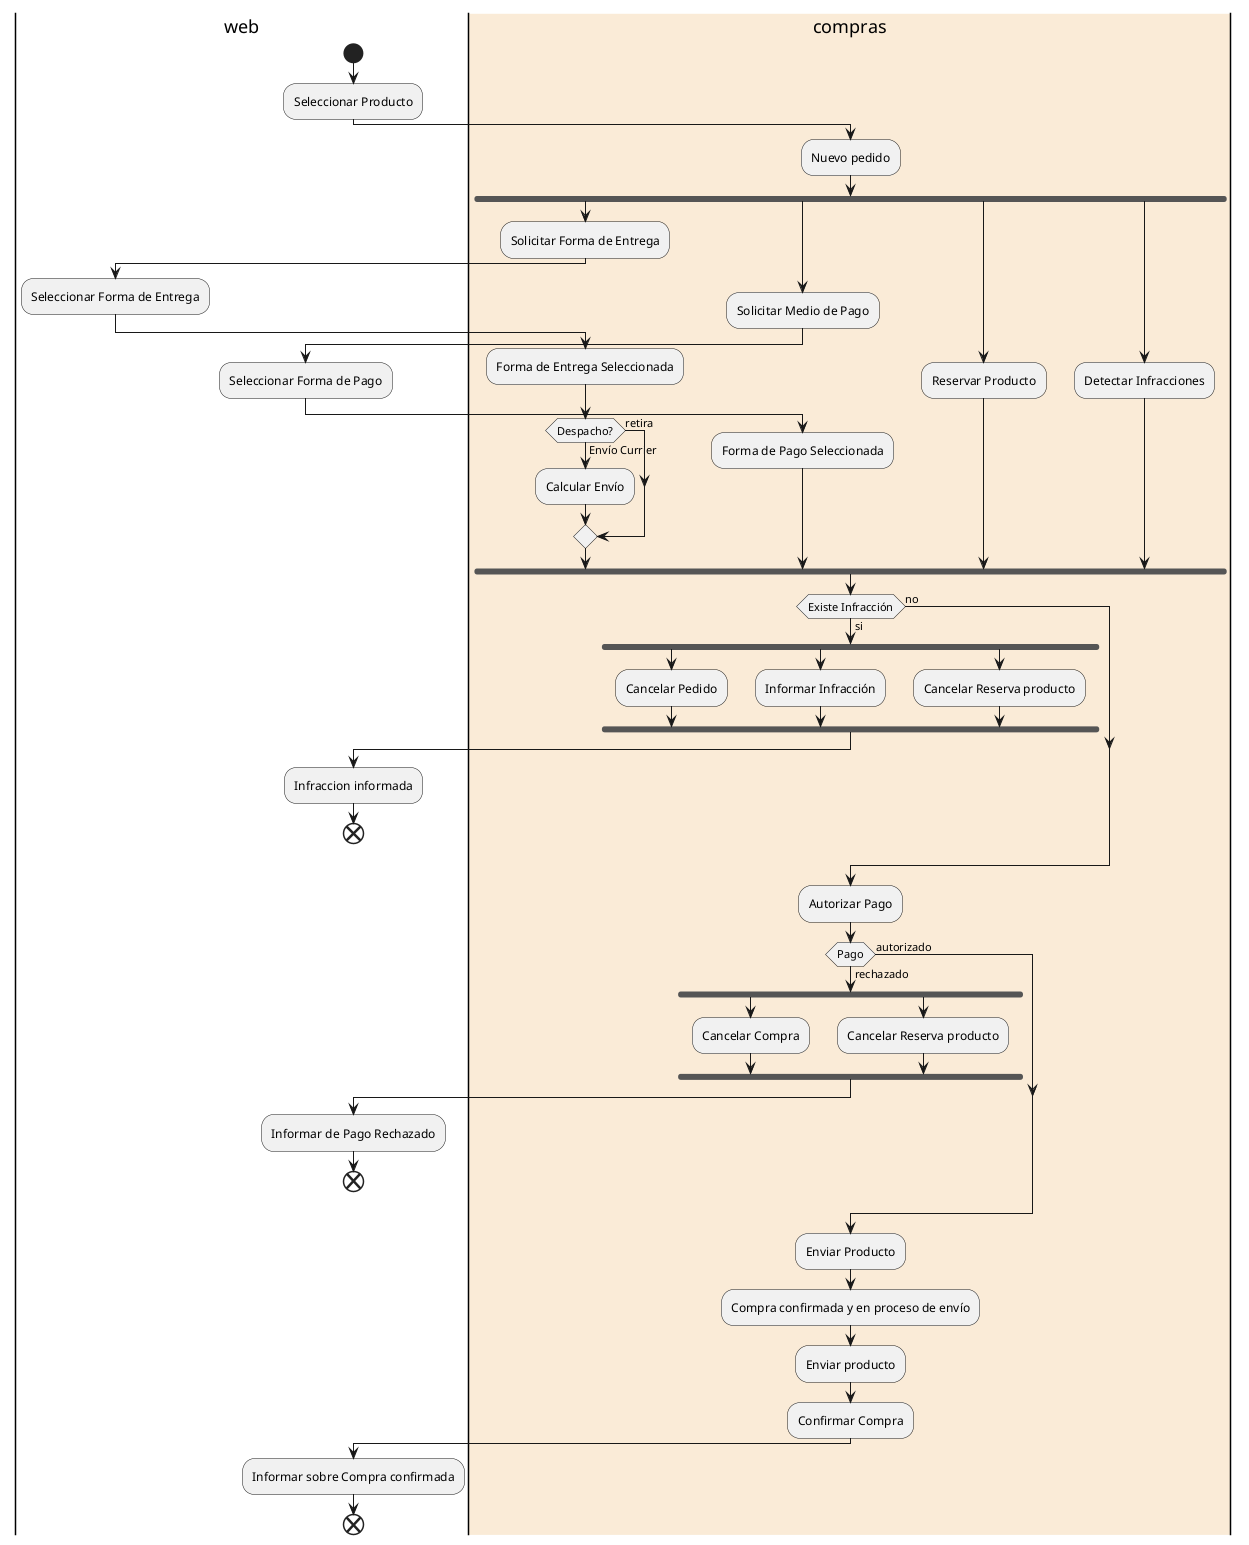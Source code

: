 @startuml workflow-livre-markket-monolitic-secuencial
|web|
|#AntiqueWhite|compras|
|web|
start
:Seleccionar Producto;
|compras|
:Nuevo pedido;
fork
|compras|
:Solicitar Forma de Entrega;
|web|
:Seleccionar Forma de Entrega;
|compras|
:Forma de Entrega Seleccionada;
if (Despacho?) then (Envío Currier)
:Calcular Envío;
else (retira)
endif
fork again
:Solicitar Medio de Pago; 
|web|
:Seleccionar Forma de Pago;
|compras|
:Forma de Pago Seleccionada;
fork again
:Reservar Producto; 
fork again
:Detectar Infracciones;
end fork
if (Existe Infracción) then (si)
fork
:Cancelar Pedido;
fork again
:Informar Infracción;
fork again
:Cancelar Reserva producto;
end fork
|web|
:Infraccion informada;
end
|compras|
else (no)
endif

:Autorizar Pago;
if (Pago) then (rechazado)
fork
:Cancelar Compra;
fork again
:Cancelar Reserva producto;
end fork
|web|
:Informar de Pago Rechazado;
end
|compras|
else (autorizado)
endif
:Enviar Producto;
:Compra confirmada y en proceso de envío;
:Enviar producto;
:Confirmar Compra;
|web|
:Informar sobre Compra confirmada;
end 
@enduml